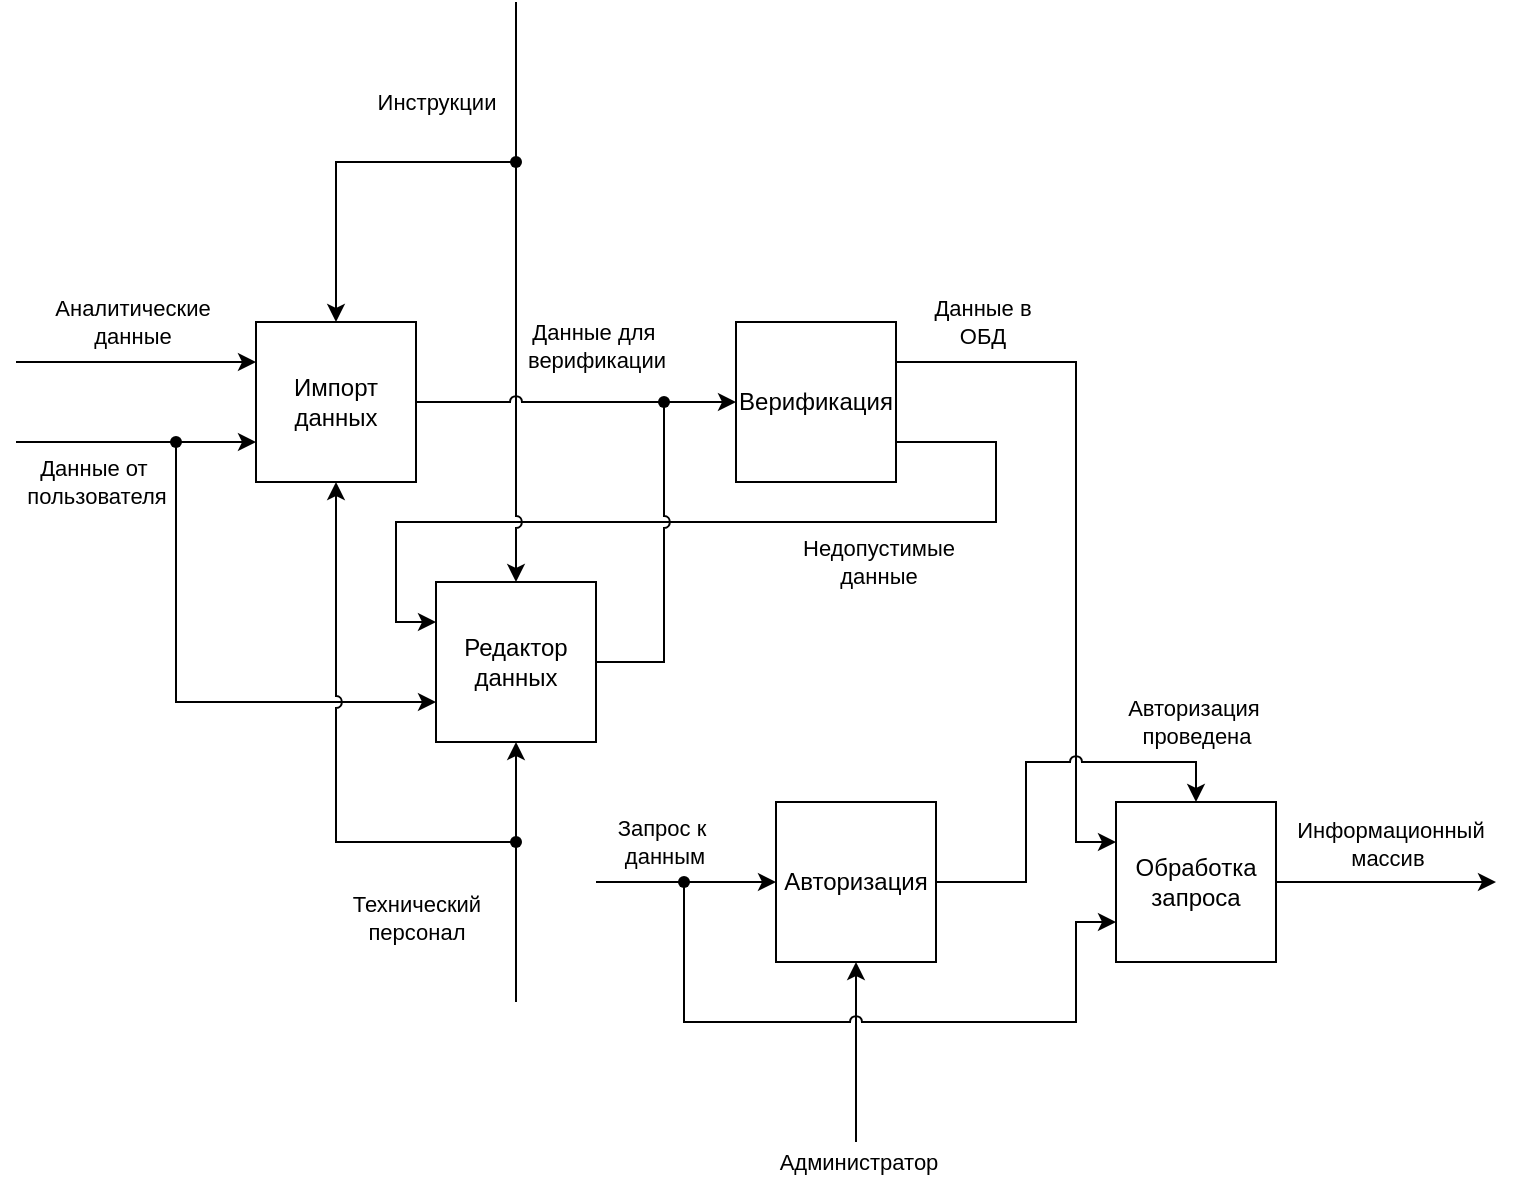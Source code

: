<mxfile version="28.1.2">
  <diagram name="Страница — 1" id="xao-rZnHwSvZ_5HWBIvc">
    <mxGraphModel dx="888" dy="527" grid="1" gridSize="10" guides="1" tooltips="1" connect="1" arrows="1" fold="1" page="1" pageScale="1" pageWidth="827" pageHeight="1169" math="0" shadow="0">
      <root>
        <mxCell id="0" />
        <mxCell id="1" parent="0" />
        <mxCell id="AfcARlq8VIX9DjHPglkM-13" style="edgeStyle=orthogonalEdgeStyle;rounded=0;orthogonalLoop=1;jettySize=auto;html=1;exitDx=0;exitDy=0;entryX=0;entryY=0.5;entryDx=0;entryDy=0;" parent="1" source="AfcARlq8VIX9DjHPglkM-54" target="AfcARlq8VIX9DjHPglkM-12" edge="1">
          <mxGeometry relative="1" as="geometry" />
        </mxCell>
        <mxCell id="AfcARlq8VIX9DjHPglkM-17" style="edgeStyle=orthogonalEdgeStyle;rounded=0;orthogonalLoop=1;jettySize=auto;html=1;exitX=0.5;exitY=0;exitDx=0;exitDy=0;startArrow=classic;startFill=1;endArrow=none;endFill=0;jumpStyle=none;" parent="1" source="AfcARlq8VIX9DjHPglkM-1" target="AfcARlq8VIX9DjHPglkM-30" edge="1">
          <mxGeometry relative="1" as="geometry">
            <mxPoint x="360" y="80" as="targetPoint" />
            <Array as="points">
              <mxPoint x="240" y="160" />
            </Array>
          </mxGeometry>
        </mxCell>
        <mxCell id="AfcARlq8VIX9DjHPglkM-1" value="Импорт данных" style="whiteSpace=wrap;html=1;aspect=fixed;" parent="1" vertex="1">
          <mxGeometry x="200" y="240" width="80" height="80" as="geometry" />
        </mxCell>
        <mxCell id="AfcARlq8VIX9DjHPglkM-7" value="" style="endArrow=classic;html=1;rounded=0;entryX=0;entryY=0.25;entryDx=0;entryDy=0;" parent="1" target="AfcARlq8VIX9DjHPglkM-1" edge="1">
          <mxGeometry width="50" height="50" relative="1" as="geometry">
            <mxPoint x="80" y="260" as="sourcePoint" />
            <mxPoint x="140" y="240" as="targetPoint" />
          </mxGeometry>
        </mxCell>
        <mxCell id="AfcARlq8VIX9DjHPglkM-22" value="Аналитические&lt;div&gt;данные&lt;/div&gt;" style="edgeLabel;html=1;align=center;verticalAlign=middle;resizable=0;points=[];" parent="AfcARlq8VIX9DjHPglkM-7" vertex="1" connectable="0">
          <mxGeometry x="-0.076" y="-1" relative="1" as="geometry">
            <mxPoint x="2" y="-21" as="offset" />
          </mxGeometry>
        </mxCell>
        <mxCell id="AfcARlq8VIX9DjHPglkM-8" value="" style="endArrow=classic;html=1;rounded=0;entryX=0;entryY=0.75;entryDx=0;entryDy=0;" parent="1" source="AfcARlq8VIX9DjHPglkM-39" target="AfcARlq8VIX9DjHPglkM-1" edge="1">
          <mxGeometry width="50" height="50" relative="1" as="geometry">
            <mxPoint x="80" y="300" as="sourcePoint" />
            <mxPoint x="180" y="290" as="targetPoint" />
          </mxGeometry>
        </mxCell>
        <mxCell id="AfcARlq8VIX9DjHPglkM-23" value="Данные от&amp;nbsp;&lt;div&gt;пользователя&lt;/div&gt;" style="edgeLabel;html=1;align=center;verticalAlign=middle;resizable=0;points=[];" parent="AfcARlq8VIX9DjHPglkM-8" vertex="1" connectable="0">
          <mxGeometry x="0.011" relative="1" as="geometry">
            <mxPoint x="-60" y="20" as="offset" />
          </mxGeometry>
        </mxCell>
        <mxCell id="AfcARlq8VIX9DjHPglkM-49" style="edgeStyle=orthogonalEdgeStyle;rounded=0;orthogonalLoop=1;jettySize=auto;html=1;entryX=0;entryY=0.25;entryDx=0;entryDy=0;exitX=1;exitY=0.75;exitDx=0;exitDy=0;" parent="1" source="AfcARlq8VIX9DjHPglkM-12" target="AfcARlq8VIX9DjHPglkM-27" edge="1">
          <mxGeometry relative="1" as="geometry">
            <Array as="points">
              <mxPoint x="570" y="300" />
              <mxPoint x="570" y="340" />
              <mxPoint x="270" y="340" />
              <mxPoint x="270" y="390" />
            </Array>
          </mxGeometry>
        </mxCell>
        <mxCell id="AfcARlq8VIX9DjHPglkM-50" value="Недопустимые&lt;div&gt;данные&lt;/div&gt;" style="edgeLabel;html=1;align=center;verticalAlign=middle;resizable=0;points=[];" parent="AfcARlq8VIX9DjHPglkM-49" vertex="1" connectable="0">
          <mxGeometry x="-0.889" y="1" relative="1" as="geometry">
            <mxPoint x="-35" y="61" as="offset" />
          </mxGeometry>
        </mxCell>
        <mxCell id="AfcARlq8VIX9DjHPglkM-65" style="edgeStyle=orthogonalEdgeStyle;rounded=0;orthogonalLoop=1;jettySize=auto;html=1;exitX=1;exitY=0.25;exitDx=0;exitDy=0;entryX=0;entryY=0.25;entryDx=0;entryDy=0;jumpStyle=none;" parent="1" source="AfcARlq8VIX9DjHPglkM-12" target="AfcARlq8VIX9DjHPglkM-62" edge="1">
          <mxGeometry relative="1" as="geometry">
            <Array as="points">
              <mxPoint x="610" y="260" />
              <mxPoint x="610" y="500" />
            </Array>
          </mxGeometry>
        </mxCell>
        <mxCell id="AfcARlq8VIX9DjHPglkM-66" value="Данные в&lt;br&gt;ОБД" style="edgeLabel;html=1;align=center;verticalAlign=middle;resizable=0;points=[];" parent="AfcARlq8VIX9DjHPglkM-65" vertex="1" connectable="0">
          <mxGeometry x="-0.757" y="-2" relative="1" as="geometry">
            <mxPoint y="-22" as="offset" />
          </mxGeometry>
        </mxCell>
        <mxCell id="AfcARlq8VIX9DjHPglkM-12" value="Верификация" style="whiteSpace=wrap;html=1;aspect=fixed;" parent="1" vertex="1">
          <mxGeometry x="440" y="240" width="80" height="80" as="geometry" />
        </mxCell>
        <mxCell id="AfcARlq8VIX9DjHPglkM-55" style="edgeStyle=orthogonalEdgeStyle;rounded=0;orthogonalLoop=1;jettySize=auto;html=1;jumpStyle=arc;endArrow=none;endFill=0;" parent="1" source="AfcARlq8VIX9DjHPglkM-27" target="AfcARlq8VIX9DjHPglkM-54" edge="1">
          <mxGeometry relative="1" as="geometry" />
        </mxCell>
        <mxCell id="AfcARlq8VIX9DjHPglkM-27" value="Редактор данных" style="whiteSpace=wrap;html=1;aspect=fixed;" parent="1" vertex="1">
          <mxGeometry x="290" y="370" width="80" height="80" as="geometry" />
        </mxCell>
        <mxCell id="AfcARlq8VIX9DjHPglkM-31" style="edgeStyle=orthogonalEdgeStyle;rounded=0;orthogonalLoop=1;jettySize=auto;html=1;endArrow=none;endFill=0;" parent="1" source="AfcARlq8VIX9DjHPglkM-30" edge="1">
          <mxGeometry relative="1" as="geometry">
            <mxPoint x="330" y="80" as="targetPoint" />
            <Array as="points">
              <mxPoint x="330" y="80" />
            </Array>
          </mxGeometry>
        </mxCell>
        <mxCell id="AfcARlq8VIX9DjHPglkM-34" value="Инструкции" style="edgeLabel;html=1;align=center;verticalAlign=middle;resizable=0;points=[];" parent="AfcARlq8VIX9DjHPglkM-31" vertex="1" connectable="0">
          <mxGeometry x="0.056" y="-1" relative="1" as="geometry">
            <mxPoint x="-41" y="12" as="offset" />
          </mxGeometry>
        </mxCell>
        <mxCell id="AfcARlq8VIX9DjHPglkM-33" style="edgeStyle=orthogonalEdgeStyle;rounded=0;orthogonalLoop=1;jettySize=auto;html=1;entryX=0.5;entryY=0;entryDx=0;entryDy=0;jumpStyle=arc;" parent="1" source="AfcARlq8VIX9DjHPglkM-30" target="AfcARlq8VIX9DjHPglkM-27" edge="1">
          <mxGeometry relative="1" as="geometry">
            <Array as="points">
              <mxPoint x="330" y="170" />
              <mxPoint x="330" y="170" />
            </Array>
          </mxGeometry>
        </mxCell>
        <mxCell id="AfcARlq8VIX9DjHPglkM-30" value="" style="shape=waypoint;sketch=0;fillStyle=solid;size=6;pointerEvents=1;points=[];fillColor=none;resizable=0;rotatable=0;perimeter=centerPerimeter;snapToPoint=1;" parent="1" vertex="1">
          <mxGeometry x="320" y="150" width="20" height="20" as="geometry" />
        </mxCell>
        <mxCell id="AfcARlq8VIX9DjHPglkM-37" value="" style="endArrow=none;html=1;rounded=0;entryDx=0;entryDy=0;endFill=0;" parent="1" target="AfcARlq8VIX9DjHPglkM-39" edge="1">
          <mxGeometry width="50" height="50" relative="1" as="geometry">
            <mxPoint x="80" y="300" as="sourcePoint" />
            <mxPoint x="200" y="300" as="targetPoint" />
          </mxGeometry>
        </mxCell>
        <mxCell id="AfcARlq8VIX9DjHPglkM-40" style="edgeStyle=orthogonalEdgeStyle;rounded=0;orthogonalLoop=1;jettySize=auto;html=1;entryX=0;entryY=0.75;entryDx=0;entryDy=0;" parent="1" source="AfcARlq8VIX9DjHPglkM-39" target="AfcARlq8VIX9DjHPglkM-27" edge="1">
          <mxGeometry relative="1" as="geometry">
            <mxPoint x="240" y="480" as="targetPoint" />
            <Array as="points">
              <mxPoint x="160" y="430" />
            </Array>
          </mxGeometry>
        </mxCell>
        <mxCell id="AfcARlq8VIX9DjHPglkM-39" value="" style="shape=waypoint;sketch=0;fillStyle=solid;size=6;pointerEvents=1;points=[];fillColor=none;resizable=0;rotatable=0;perimeter=centerPerimeter;snapToPoint=1;" parent="1" vertex="1">
          <mxGeometry x="150" y="290" width="20" height="20" as="geometry" />
        </mxCell>
        <mxCell id="AfcARlq8VIX9DjHPglkM-42" style="edgeStyle=orthogonalEdgeStyle;rounded=0;orthogonalLoop=1;jettySize=auto;html=1;entryX=0.5;entryY=1;entryDx=0;entryDy=0;" parent="1" source="AfcARlq8VIX9DjHPglkM-41" target="AfcARlq8VIX9DjHPglkM-27" edge="1">
          <mxGeometry relative="1" as="geometry" />
        </mxCell>
        <mxCell id="AfcARlq8VIX9DjHPglkM-43" style="edgeStyle=orthogonalEdgeStyle;rounded=0;orthogonalLoop=1;jettySize=auto;html=1;entryX=0.5;entryY=1;entryDx=0;entryDy=0;jumpStyle=arc;" parent="1" source="AfcARlq8VIX9DjHPglkM-41" target="AfcARlq8VIX9DjHPglkM-1" edge="1">
          <mxGeometry relative="1" as="geometry">
            <Array as="points">
              <mxPoint x="330" y="500" />
              <mxPoint x="240" y="500" />
            </Array>
          </mxGeometry>
        </mxCell>
        <mxCell id="AfcARlq8VIX9DjHPglkM-46" style="edgeStyle=orthogonalEdgeStyle;rounded=0;orthogonalLoop=1;jettySize=auto;html=1;endArrow=none;endFill=0;" parent="1" source="AfcARlq8VIX9DjHPglkM-41" edge="1">
          <mxGeometry relative="1" as="geometry">
            <mxPoint x="330" y="580" as="targetPoint" />
          </mxGeometry>
        </mxCell>
        <mxCell id="AfcARlq8VIX9DjHPglkM-47" value="Технический&lt;div&gt;персонал&lt;/div&gt;" style="edgeLabel;html=1;align=center;verticalAlign=middle;resizable=0;points=[];" parent="AfcARlq8VIX9DjHPglkM-46" vertex="1" connectable="0">
          <mxGeometry x="-0.065" y="2" relative="1" as="geometry">
            <mxPoint x="-52" as="offset" />
          </mxGeometry>
        </mxCell>
        <mxCell id="AfcARlq8VIX9DjHPglkM-41" value="" style="shape=waypoint;sketch=0;fillStyle=solid;size=6;pointerEvents=1;points=[];fillColor=none;resizable=0;rotatable=0;perimeter=centerPerimeter;snapToPoint=1;" parent="1" vertex="1">
          <mxGeometry x="320" y="490" width="20" height="20" as="geometry" />
        </mxCell>
        <mxCell id="AfcARlq8VIX9DjHPglkM-52" value="" style="edgeStyle=orthogonalEdgeStyle;rounded=0;orthogonalLoop=1;jettySize=auto;html=1;exitX=1;exitY=0.5;exitDx=0;exitDy=0;entryDx=0;entryDy=0;endArrow=none;endFill=0;jumpStyle=arc;" parent="1" source="AfcARlq8VIX9DjHPglkM-1" target="AfcARlq8VIX9DjHPglkM-54" edge="1">
          <mxGeometry relative="1" as="geometry">
            <mxPoint x="280" y="280" as="sourcePoint" />
            <mxPoint x="440" y="280" as="targetPoint" />
          </mxGeometry>
        </mxCell>
        <mxCell id="AfcARlq8VIX9DjHPglkM-53" value="Данные для&amp;nbsp;&lt;div&gt;верификации&lt;/div&gt;" style="edgeLabel;html=1;align=center;verticalAlign=middle;resizable=0;points=[];" parent="AfcARlq8VIX9DjHPglkM-52" vertex="1" connectable="0">
          <mxGeometry x="-0.001" y="-2" relative="1" as="geometry">
            <mxPoint x="28" y="-30" as="offset" />
          </mxGeometry>
        </mxCell>
        <mxCell id="AfcARlq8VIX9DjHPglkM-54" value="" style="shape=waypoint;sketch=0;fillStyle=solid;size=6;pointerEvents=1;points=[];fillColor=none;resizable=0;rotatable=0;perimeter=centerPerimeter;snapToPoint=1;" parent="1" vertex="1">
          <mxGeometry x="394" y="270" width="20" height="20" as="geometry" />
        </mxCell>
        <mxCell id="AfcARlq8VIX9DjHPglkM-57" style="edgeStyle=orthogonalEdgeStyle;rounded=0;orthogonalLoop=1;jettySize=auto;html=1;startArrow=none;startFill=0;endArrow=none;endFill=0;" parent="1" source="AfcARlq8VIX9DjHPglkM-59" edge="1">
          <mxGeometry relative="1" as="geometry">
            <mxPoint x="370" y="520" as="targetPoint" />
          </mxGeometry>
        </mxCell>
        <mxCell id="AfcARlq8VIX9DjHPglkM-60" value="Запрос к&amp;nbsp;&lt;div&gt;данным&lt;/div&gt;" style="edgeLabel;html=1;align=center;verticalAlign=middle;resizable=0;points=[];" parent="AfcARlq8VIX9DjHPglkM-57" vertex="1" connectable="0">
          <mxGeometry x="0.209" y="2" relative="1" as="geometry">
            <mxPoint x="17" y="-22" as="offset" />
          </mxGeometry>
        </mxCell>
        <mxCell id="AfcARlq8VIX9DjHPglkM-63" style="edgeStyle=orthogonalEdgeStyle;rounded=0;orthogonalLoop=1;jettySize=auto;html=1;entryX=0.5;entryY=0;entryDx=0;entryDy=0;jumpStyle=arc;" parent="1" source="AfcARlq8VIX9DjHPglkM-56" target="AfcARlq8VIX9DjHPglkM-62" edge="1">
          <mxGeometry relative="1" as="geometry" />
        </mxCell>
        <mxCell id="AfcARlq8VIX9DjHPglkM-64" value="Авторизация&amp;nbsp;&lt;div&gt;проведена&lt;/div&gt;" style="edgeLabel;html=1;align=center;verticalAlign=middle;resizable=0;points=[];" parent="AfcARlq8VIX9DjHPglkM-63" vertex="1" connectable="0">
          <mxGeometry x="-0.78" y="2" relative="1" as="geometry">
            <mxPoint x="107" y="-78" as="offset" />
          </mxGeometry>
        </mxCell>
        <mxCell id="AfcARlq8VIX9DjHPglkM-67" style="edgeStyle=orthogonalEdgeStyle;rounded=0;orthogonalLoop=1;jettySize=auto;html=1;startArrow=classic;startFill=1;endArrow=none;endFill=0;" parent="1" source="AfcARlq8VIX9DjHPglkM-56" edge="1">
          <mxGeometry relative="1" as="geometry">
            <mxPoint x="500" y="650" as="targetPoint" />
          </mxGeometry>
        </mxCell>
        <mxCell id="AfcARlq8VIX9DjHPglkM-68" value="Администратор" style="edgeLabel;html=1;align=center;verticalAlign=middle;resizable=0;points=[];" parent="AfcARlq8VIX9DjHPglkM-67" vertex="1" connectable="0">
          <mxGeometry x="0.16" y="-2" relative="1" as="geometry">
            <mxPoint x="2" y="48" as="offset" />
          </mxGeometry>
        </mxCell>
        <mxCell id="AfcARlq8VIX9DjHPglkM-56" value="Авторизация" style="whiteSpace=wrap;html=1;aspect=fixed;" parent="1" vertex="1">
          <mxGeometry x="460" y="480" width="80" height="80" as="geometry" />
        </mxCell>
        <mxCell id="AfcARlq8VIX9DjHPglkM-58" value="" style="edgeStyle=orthogonalEdgeStyle;rounded=0;orthogonalLoop=1;jettySize=auto;html=1;startArrow=classic;startFill=1;endArrow=none;endFill=0;" parent="1" source="AfcARlq8VIX9DjHPglkM-56" target="AfcARlq8VIX9DjHPglkM-59" edge="1">
          <mxGeometry relative="1" as="geometry">
            <mxPoint x="370" y="520" as="targetPoint" />
            <mxPoint x="450" y="520" as="sourcePoint" />
          </mxGeometry>
        </mxCell>
        <mxCell id="-b8zlTEoFbIBelt3m8GE-1" style="edgeStyle=orthogonalEdgeStyle;rounded=0;orthogonalLoop=1;jettySize=auto;html=1;entryX=0;entryY=0.75;entryDx=0;entryDy=0;jumpStyle=arc;" edge="1" parent="1" source="AfcARlq8VIX9DjHPglkM-59" target="AfcARlq8VIX9DjHPglkM-62">
          <mxGeometry relative="1" as="geometry">
            <Array as="points">
              <mxPoint x="414" y="590" />
              <mxPoint x="610" y="590" />
              <mxPoint x="610" y="540" />
            </Array>
          </mxGeometry>
        </mxCell>
        <mxCell id="AfcARlq8VIX9DjHPglkM-59" value="" style="shape=waypoint;sketch=0;fillStyle=solid;size=6;pointerEvents=1;points=[];fillColor=none;resizable=0;rotatable=0;perimeter=centerPerimeter;snapToPoint=1;" parent="1" vertex="1">
          <mxGeometry x="404" y="510" width="20" height="20" as="geometry" />
        </mxCell>
        <mxCell id="-b8zlTEoFbIBelt3m8GE-2" style="edgeStyle=orthogonalEdgeStyle;rounded=0;orthogonalLoop=1;jettySize=auto;html=1;" edge="1" parent="1" source="AfcARlq8VIX9DjHPglkM-62">
          <mxGeometry relative="1" as="geometry">
            <mxPoint x="820" y="520" as="targetPoint" />
          </mxGeometry>
        </mxCell>
        <mxCell id="-b8zlTEoFbIBelt3m8GE-4" value="Информационный&lt;div&gt;массив&amp;nbsp;&lt;/div&gt;" style="edgeLabel;html=1;align=center;verticalAlign=middle;resizable=0;points=[];" vertex="1" connectable="0" parent="-b8zlTEoFbIBelt3m8GE-2">
          <mxGeometry x="-0.005" y="1" relative="1" as="geometry">
            <mxPoint x="1" y="-19" as="offset" />
          </mxGeometry>
        </mxCell>
        <mxCell id="AfcARlq8VIX9DjHPglkM-62" value="Обработка запроса" style="whiteSpace=wrap;html=1;aspect=fixed;" parent="1" vertex="1">
          <mxGeometry x="630" y="480" width="80" height="80" as="geometry" />
        </mxCell>
      </root>
    </mxGraphModel>
  </diagram>
</mxfile>
